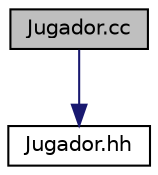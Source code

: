 digraph "Jugador.cc"
{
 // LATEX_PDF_SIZE
  edge [fontname="Helvetica",fontsize="10",labelfontname="Helvetica",labelfontsize="10"];
  node [fontname="Helvetica",fontsize="10",shape=record];
  Node1 [label="Jugador.cc",height=0.2,width=0.4,color="black", fillcolor="grey75", style="filled", fontcolor="black",tooltip=" "];
  Node1 -> Node2 [color="midnightblue",fontsize="10",style="solid",fontname="Helvetica"];
  Node2 [label="Jugador.hh",height=0.2,width=0.4,color="black", fillcolor="white", style="filled",URL="$Jugador_8hh.html",tooltip="Especificación de la clase Jugador."];
}
